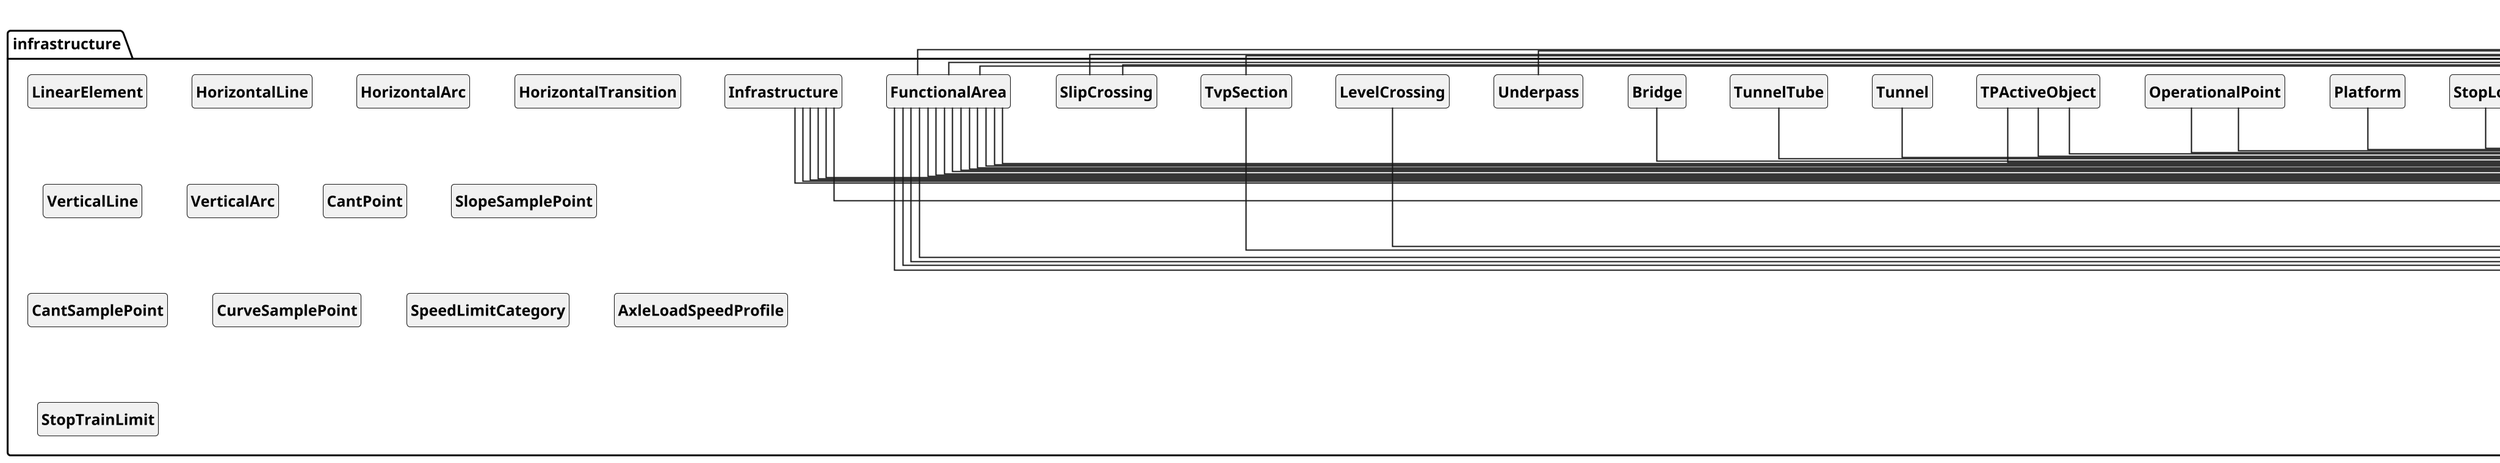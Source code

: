 @startuml
skinparam monochrome true
skinparam shadowing false
skinparam classAttributeIconSize 0
skinparam DefaultFontName arial
skinparam DefaultFontSize 12
skinparam ClassFontStyle bold
skinparam linetype ortho
skinparam dpi 200
hide empty fields
hide empty methods
hide circle

package "infrastructure" {
  class TopoArea {}
  class LinearElement {}
  class NetRelation {}
  class TopologicalCoordinate {}
  class NetPointReference {}
  class LinearElementSection {}
  class NetLinearReference {}
  class NetAreaReference {}
  class LinkedArea {}
  class GeometryArea {}
  class LinearElementGeometry {}
  class HorizontalSegment {}
  class HorizontalLine {}
  class HorizontalArc {}
  class HorizontalTransition {}
  class VerticalSegment {}
  class VerticalLine {}
  class VerticalArc {}
  class CantPoint {}
  class SampledGeometryArea {}
  class SampledLinearElementGeometry {}
  class SlopeSamplePoint {}
  class CantSamplePoint {}
  class CurveSamplePoint {}
  class Switch {}
  class SlipCrossing {}
  class Derailer {}
  class Crossing {}
  class BaliseGroup {}
  class Balise {}
  class PropertiesArea {}
  class LinearElementGauge {}
  class LinearElementLoadingGauge {}
  class TrackCondition {}
  class CurrentLimitation {}
  class PermittedBrakingDistance {}
  class TractionSystem {}
  class TrackUsageArea {}
  class LinearElementSpeedProfile {}
  class SpeedProfile {}
  class StaticSpeedLimit {}
  class SpecificStaticSpeedLimit {}
  class SpeedLimitCategory {}
  class AxleLoadSpeedProfile {}
  class ETCSMarker {}
  class StopLocation {}
  class StopTrainLimit {}
  class PlatformEdge {}
  class Platform {}
  class OperationalPoint {}
  class TravelTimeMeasurementPoint {}
  class TimingPoint {}
  class TPActiveObject {}
  class Tunnel {}
  class TunnelTube {}
  class Bridge {}
  class Underpass {}
  class TvpSection {}
  class TrainDetector {}
  class LevelCrossing {}
  class NationalBorder {}
  class BufferStop {}
  class FunctionalArea {}
  class Infrastructure {}
}

infrastructure.TopoArea -- infra.LinearElement: linearElements
infrastructure.TopoArea -- infra.NetRelation: netRelations
infrastructure.NetRelation -- infra.LinearElement: elementA
infrastructure.NetRelation -- infra.LinearElement: elementB
infrastructure.TopologicalCoordinate -- infra.LinearElement: onLinearElement
infrastructure.NetPointReference -- infra.TopologicalCoordinate: hasTopoCoordinate
infrastructure.LinearElementSection -- infra.LinearElement: onElement
infrastructure.NetLinearReference -- infra.TopologicalCoordinate: startsAt
infrastructure.NetLinearReference -- infra.TopologicalCoordinate: endsAt
infrastructure.NetLinearReference -- infra.LinearElement: hasSequence
infrastructure.NetAreaReference -- infra.NetLinearReference: includes
infrastructure.LinkedArea -- infra.NetLinearReference: includes
infrastructure.GeometryArea -- infra.LinearElementGeometry: linearElementGeometries
infrastructure.LinearElementGeometry -- infra.HorizontalSegment: horizontalAlignments
infrastructure.LinearElementGeometry -- infra.VerticalSegment: verticalAlignments
infrastructure.LinearElementGeometry -- infra.CantPoint: cantPoints
infrastructure.HorizontalSegment -- infra.HorizontalLine: horizontalSegmentLine
infrastructure.HorizontalSegment -- infra.HorizontalArc: horizontalSegmentArc
infrastructure.HorizontalSegment -- infra.HorizontalTransition: horizontalSegmentTransition
infrastructure.VerticalSegment -- infra.VerticalLine: verticalSegmentLine
infrastructure.VerticalSegment -- infra.VerticalArc: verticalSegmentArc
infrastructure.SampledGeometryArea -- infra.SampledLinearElementGeometry: sampledLinearElementGeometries
infrastructure.SampledLinearElementGeometry -- infra.SlopeSamplePoint: slopes
infrastructure.SampledLinearElementGeometry -- infra.CurveSamplePoint: curves
infrastructure.SampledLinearElementGeometry -- infra.CantSamplePoint: cants
infrastructure.Switch -- infra.NetRelation: pointLeft
infrastructure.Switch -- infra.NetRelation: pointRight
infrastructure.SlipCrossing -- infra.Switch: switches
infrastructure.SlipCrossing -- infra.Crossing: crossing
infrastructure.Derailer -- infra.NetPointReference: netPointReference
infrastructure.Crossing -- infra.TopologicalCoordinate: topologicalCoordinates
infrastructure.BaliseGroup -- infra.Balise: balises
infrastructure.Balise -- infra.TopologicalCoordinate: topologicalCoordinate
infrastructure.PropertiesArea -- infra.LinearElementSpeedProfile: linearElementSpeedProfiles
infrastructure.PropertiesArea -- infra.LinearElementGauge: linearElementGauges
infrastructure.PropertiesArea -- infra.LinearElementLoadingGauge: linearElementLoadingGauges
infrastructure.PropertiesArea -- infra.TrackCondition: trackConditions
infrastructure.PropertiesArea -- infra.CurrentLimitation: currentLimitations
infrastructure.PropertiesArea -- infra.PermittedBrakingDistance: permittedBrakingDistances
infrastructure.PropertiesArea -- infra.TractionSystem: tractionSystems
infrastructure.LinearElementGauge -- infra.LinearElementSection: linearElementSections
infrastructure.LinearElementLoadingGauge -- infra.LinearElementSection: linearElementSections
infrastructure.TrackCondition -- infra.LinearElementSection: linearElementSections
infrastructure.CurrentLimitation -- infra.LinearElementSection: linearElementSections
infrastructure.PermittedBrakingDistance -- infra.LinearElementSection: linearElementSections
infrastructure.TractionSystem -- infra.LinearElementSection: linearElementSections
infrastructure.TrackUsageArea -- infra.LinearElement: secondaryTracks
infrastructure.TrackUsageArea -- infra.LinearElement: shuntingTracks
infrastructure.TrackUsageArea -- infra.LinearElement: preferredSameDir
infrastructure.TrackUsageArea -- infra.LinearElement: preferredOppositeDir
infrastructure.LinearElementSpeedProfile -- infra.SpeedProfile: sameDirProfile
infrastructure.LinearElementSpeedProfile -- infra.SpeedProfile: oppositeDirProfile
infrastructure.SpeedProfile -- infra.StaticSpeedLimit: staticSpeedProfile
infrastructure.SpeedProfile -- infra.AxleLoadSpeedProfile: axleLoadSpeedProfiles
infrastructure.StaticSpeedLimit -- infra.SpecificStaticSpeedLimit: specificStaticSpeedLimits
infrastructure.SpecificStaticSpeedLimit -- infra.SpeedLimitCategory: specificLimitCategory
infrastructure.ETCSMarker -- infra.NetPointReference: netPointReference
infrastructure.StopLocation -- infra.NetPointReference: netPointReference
infrastructure.StopLocation -- infra.StopTrainLimit: stopTrainLimit
infrastructure.PlatformEdge -- infra.NetLinearReference: linearReference
infrastructure.PlatformEdge -- infra.StopLocation: stopLocations
infrastructure.Platform -- infra.PlatformEdge: platformEdges
infrastructure.OperationalPoint -- infra.TravelTimeMeasurementPoint: travelTimeMeasurementPoints
infrastructure.OperationalPoint -- infra.Platform: platforms
infrastructure.TravelTimeMeasurementPoint -- infra.TopologicalCoordinate: topologicalCoordinate
infrastructure.TimingPoint -- infra.TopologicalCoordinate: topologicalCoordinate
infrastructure.TimingPoint -- infra.TPActiveObject: activeObject
infrastructure.TPActiveObject -- infra.ETCSMarker: etcsMarker
infrastructure.TPActiveObject -- infra.StopLocation: stopLocation
infrastructure.TPActiveObject -- infra.TravelTimeMeasurementPoint: timeMeasurePoint
infrastructure.Tunnel -- infra.TunnelTube: tunnelTubes
infrastructure.TunnelTube -- infra.NetAreaReference: areaReference
infrastructure.Bridge -- infra.NetAreaReference: areaReference
infrastructure.Underpass -- infra.NetAreaReference: areaReference
infrastructure.TvpSection -- infra.NetAreaReference: linkedArea
infrastructure.TvpSection -- infra.TrainDetector: trainDetectors
infrastructure.TrainDetector -- infra.TopologicalCoordinate: topologicalCoordinate
infrastructure.LevelCrossing -- infra.NetAreaReference: areaReference
infrastructure.NationalBorder -- infra.TopologicalCoordinate: topologicalCoordinate
infrastructure.BufferStop -- infra.NetPointReference: netPointReference
infrastructure.FunctionalArea -- infra.OperationalPoint: opPoints
infrastructure.FunctionalArea -- infra.Switch: switches
infrastructure.FunctionalArea -- infra.SlipCrossing: slipCrossings
infrastructure.FunctionalArea -- infra.Derailer: derailers
infrastructure.FunctionalArea -- infra.Crossing: crossings
infrastructure.FunctionalArea -- infra.TrainDetector: trainDetectors
infrastructure.FunctionalArea -- infra.BaliseGroup: baliseGroups
infrastructure.FunctionalArea -- infra.ETCSMarker: etcsMarkers
infrastructure.FunctionalArea -- infra.StopLocation: stopLocations
infrastructure.FunctionalArea -- infra.Tunnel: tunnels
infrastructure.FunctionalArea -- infra.Bridge: bridges
infrastructure.FunctionalArea -- infra.Underpass: underpasses
infrastructure.FunctionalArea -- infra.TvpSection: tvps
infrastructure.FunctionalArea -- infra.LevelCrossing: levelCrossings
infrastructure.FunctionalArea -- infra.NationalBorder: nationalBorders
infrastructure.FunctionalArea -- infra.BufferStop: bufferStops
infrastructure.FunctionalArea -- infra.TimingPoint: timingPoints
infrastructure.Infrastructure -- infra.TopoArea: topoAreas
infrastructure.Infrastructure -- infra.GeometryArea: geometryAreas
infrastructure.Infrastructure -- infra.SampledGeometryArea: sampledGeometryAreas
infrastructure.Infrastructure -- infra.FunctionalArea: functionalAreas
infrastructure.Infrastructure -- infra.PropertiesArea: propertiesAreas
infrastructure.Infrastructure -- infra.TrackUsageArea: trackUsageAreas
@enduml
